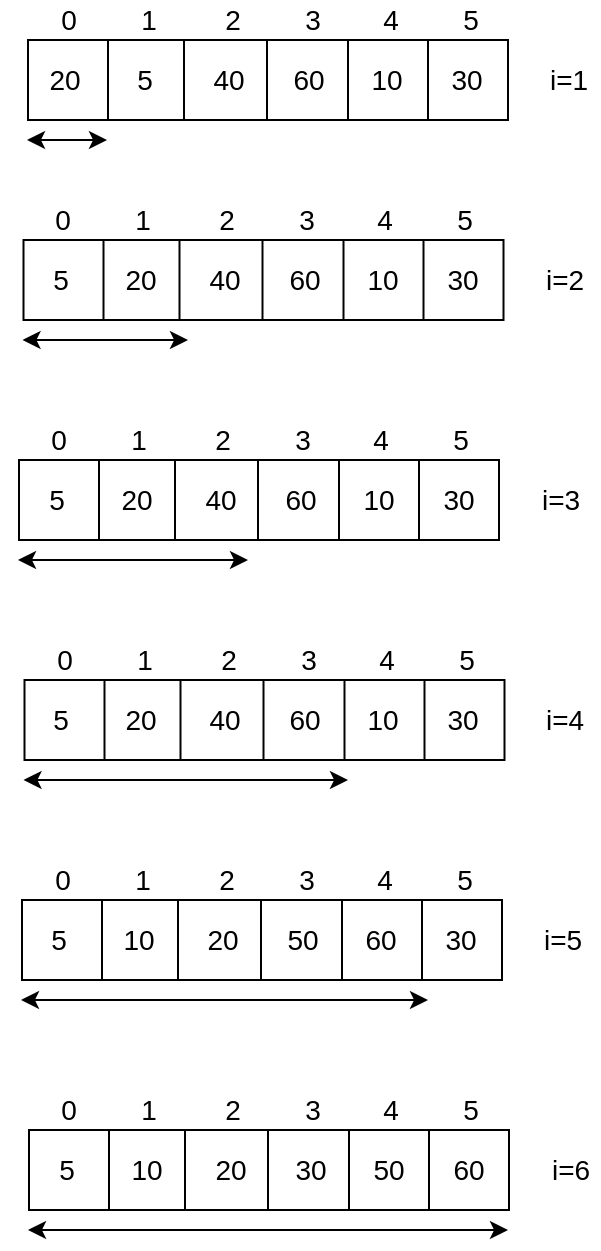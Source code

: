 <mxfile version="14.6.11" type="device" pages="3"><diagram id="TIN6j8bZXYBtghpSImOr" name="Page-1"><mxGraphModel dx="946" dy="569" grid="1" gridSize="10" guides="1" tooltips="1" connect="1" arrows="1" fold="1" page="1" pageScale="1" pageWidth="827" pageHeight="1169" math="0" shadow="0"><root><mxCell id="0"/><mxCell id="1" parent="0"/><mxCell id="GoYyMysUtRnY2srWGhYs-1" value="" style="rounded=0;whiteSpace=wrap;html=1;" vertex="1" parent="1"><mxGeometry x="80" y="60" width="240" height="40" as="geometry"/></mxCell><mxCell id="GoYyMysUtRnY2srWGhYs-2" value="" style="endArrow=none;html=1;" edge="1" parent="1"><mxGeometry width="50" height="50" relative="1" as="geometry"><mxPoint x="120" y="100" as="sourcePoint"/><mxPoint x="120" y="60" as="targetPoint"/></mxGeometry></mxCell><mxCell id="GoYyMysUtRnY2srWGhYs-3" value="" style="endArrow=none;html=1;" edge="1" parent="1"><mxGeometry width="50" height="50" relative="1" as="geometry"><mxPoint x="240" y="100" as="sourcePoint"/><mxPoint x="240" y="60" as="targetPoint"/></mxGeometry></mxCell><mxCell id="GoYyMysUtRnY2srWGhYs-4" value="" style="endArrow=none;html=1;" edge="1" parent="1"><mxGeometry width="50" height="50" relative="1" as="geometry"><mxPoint x="199.5" y="100" as="sourcePoint"/><mxPoint x="199.5" y="60" as="targetPoint"/></mxGeometry></mxCell><mxCell id="GoYyMysUtRnY2srWGhYs-5" value="" style="endArrow=none;html=1;" edge="1" parent="1"><mxGeometry width="50" height="50" relative="1" as="geometry"><mxPoint x="158" y="100" as="sourcePoint"/><mxPoint x="158" y="60" as="targetPoint"/></mxGeometry></mxCell><mxCell id="GoYyMysUtRnY2srWGhYs-6" value="" style="endArrow=none;html=1;" edge="1" parent="1"><mxGeometry width="50" height="50" relative="1" as="geometry"><mxPoint x="280" y="100" as="sourcePoint"/><mxPoint x="280" y="60" as="targetPoint"/></mxGeometry></mxCell><mxCell id="GoYyMysUtRnY2srWGhYs-7" value="&lt;font style=&quot;font-size: 14px&quot;&gt;20&lt;/font&gt;" style="text;html=1;align=center;verticalAlign=middle;resizable=0;points=[];autosize=1;strokeColor=none;" vertex="1" parent="1"><mxGeometry x="83" y="70" width="30" height="20" as="geometry"/></mxCell><mxCell id="GoYyMysUtRnY2srWGhYs-8" value="&lt;font style=&quot;font-size: 14px&quot;&gt;5&lt;/font&gt;" style="text;html=1;align=center;verticalAlign=middle;resizable=0;points=[];autosize=1;strokeColor=none;" vertex="1" parent="1"><mxGeometry x="128" y="70" width="20" height="20" as="geometry"/></mxCell><mxCell id="GoYyMysUtRnY2srWGhYs-9" value="&lt;font style=&quot;font-size: 14px&quot;&gt;40&lt;/font&gt;" style="text;html=1;align=center;verticalAlign=middle;resizable=0;points=[];autosize=1;strokeColor=none;" vertex="1" parent="1"><mxGeometry x="165" y="70" width="30" height="20" as="geometry"/></mxCell><mxCell id="GoYyMysUtRnY2srWGhYs-10" value="&lt;font style=&quot;font-size: 14px&quot;&gt;60&lt;/font&gt;" style="text;html=1;align=center;verticalAlign=middle;resizable=0;points=[];autosize=1;strokeColor=none;" vertex="1" parent="1"><mxGeometry x="205" y="70" width="30" height="20" as="geometry"/></mxCell><mxCell id="GoYyMysUtRnY2srWGhYs-11" value="&lt;font style=&quot;font-size: 14px&quot;&gt;10&lt;/font&gt;" style="text;html=1;align=center;verticalAlign=middle;resizable=0;points=[];autosize=1;strokeColor=none;" vertex="1" parent="1"><mxGeometry x="244" y="70" width="30" height="20" as="geometry"/></mxCell><mxCell id="GoYyMysUtRnY2srWGhYs-12" value="&lt;font style=&quot;font-size: 14px&quot;&gt;30&lt;/font&gt;" style="text;html=1;align=center;verticalAlign=middle;resizable=0;points=[];autosize=1;strokeColor=none;" vertex="1" parent="1"><mxGeometry x="284" y="70" width="30" height="20" as="geometry"/></mxCell><mxCell id="GoYyMysUtRnY2srWGhYs-13" value="&lt;font style=&quot;font-size: 14px&quot;&gt;0&lt;/font&gt;" style="text;html=1;align=center;verticalAlign=middle;resizable=0;points=[];autosize=1;strokeColor=none;" vertex="1" parent="1"><mxGeometry x="89.5" y="40" width="20" height="20" as="geometry"/></mxCell><mxCell id="GoYyMysUtRnY2srWGhYs-14" value="&lt;font style=&quot;font-size: 14px&quot;&gt;1&lt;/font&gt;" style="text;html=1;align=center;verticalAlign=middle;resizable=0;points=[];autosize=1;strokeColor=none;" vertex="1" parent="1"><mxGeometry x="129.5" y="40" width="20" height="20" as="geometry"/></mxCell><mxCell id="GoYyMysUtRnY2srWGhYs-15" value="&lt;font style=&quot;font-size: 14px&quot;&gt;2&lt;/font&gt;" style="text;html=1;align=center;verticalAlign=middle;resizable=0;points=[];autosize=1;strokeColor=none;" vertex="1" parent="1"><mxGeometry x="171.5" y="40" width="20" height="20" as="geometry"/></mxCell><mxCell id="GoYyMysUtRnY2srWGhYs-16" value="&lt;font style=&quot;font-size: 14px&quot;&gt;3&lt;/font&gt;" style="text;html=1;align=center;verticalAlign=middle;resizable=0;points=[];autosize=1;strokeColor=none;" vertex="1" parent="1"><mxGeometry x="211.5" y="40" width="20" height="20" as="geometry"/></mxCell><mxCell id="GoYyMysUtRnY2srWGhYs-17" value="&lt;font style=&quot;font-size: 14px&quot;&gt;4&lt;/font&gt;" style="text;html=1;align=center;verticalAlign=middle;resizable=0;points=[];autosize=1;strokeColor=none;" vertex="1" parent="1"><mxGeometry x="250.5" y="40" width="20" height="20" as="geometry"/></mxCell><mxCell id="GoYyMysUtRnY2srWGhYs-18" value="&lt;font style=&quot;font-size: 14px&quot;&gt;5&lt;/font&gt;" style="text;html=1;align=center;verticalAlign=middle;resizable=0;points=[];autosize=1;strokeColor=none;" vertex="1" parent="1"><mxGeometry x="290.5" y="40" width="20" height="20" as="geometry"/></mxCell><mxCell id="GoYyMysUtRnY2srWGhYs-19" value="&lt;font style=&quot;font-size: 14px&quot;&gt;i=1&lt;/font&gt;" style="text;html=1;align=center;verticalAlign=middle;resizable=0;points=[];autosize=1;strokeColor=none;" vertex="1" parent="1"><mxGeometry x="335" y="70" width="30" height="20" as="geometry"/></mxCell><mxCell id="GoYyMysUtRnY2srWGhYs-20" value="" style="endArrow=classic;startArrow=classic;html=1;" edge="1" parent="1"><mxGeometry width="50" height="50" relative="1" as="geometry"><mxPoint x="79.5" y="110" as="sourcePoint"/><mxPoint x="119.5" y="110" as="targetPoint"/></mxGeometry></mxCell><mxCell id="GoYyMysUtRnY2srWGhYs-21" value="" style="rounded=0;whiteSpace=wrap;html=1;" vertex="1" parent="1"><mxGeometry x="77.75" y="160" width="240" height="40" as="geometry"/></mxCell><mxCell id="GoYyMysUtRnY2srWGhYs-22" value="" style="endArrow=none;html=1;" edge="1" parent="1"><mxGeometry width="50" height="50" relative="1" as="geometry"><mxPoint x="117.75" y="200" as="sourcePoint"/><mxPoint x="117.75" y="160" as="targetPoint"/></mxGeometry></mxCell><mxCell id="GoYyMysUtRnY2srWGhYs-23" value="" style="endArrow=none;html=1;" edge="1" parent="1"><mxGeometry width="50" height="50" relative="1" as="geometry"><mxPoint x="237.75" y="200" as="sourcePoint"/><mxPoint x="237.75" y="160" as="targetPoint"/></mxGeometry></mxCell><mxCell id="GoYyMysUtRnY2srWGhYs-24" value="" style="endArrow=none;html=1;" edge="1" parent="1"><mxGeometry width="50" height="50" relative="1" as="geometry"><mxPoint x="197.25" y="200" as="sourcePoint"/><mxPoint x="197.25" y="160" as="targetPoint"/></mxGeometry></mxCell><mxCell id="GoYyMysUtRnY2srWGhYs-25" value="" style="endArrow=none;html=1;" edge="1" parent="1"><mxGeometry width="50" height="50" relative="1" as="geometry"><mxPoint x="155.75" y="200" as="sourcePoint"/><mxPoint x="155.75" y="160" as="targetPoint"/></mxGeometry></mxCell><mxCell id="GoYyMysUtRnY2srWGhYs-26" value="" style="endArrow=none;html=1;" edge="1" parent="1"><mxGeometry width="50" height="50" relative="1" as="geometry"><mxPoint x="277.75" y="200" as="sourcePoint"/><mxPoint x="277.75" y="160" as="targetPoint"/></mxGeometry></mxCell><mxCell id="GoYyMysUtRnY2srWGhYs-27" value="&lt;font style=&quot;font-size: 14px&quot;&gt;5&lt;/font&gt;" style="text;html=1;align=center;verticalAlign=middle;resizable=0;points=[];autosize=1;strokeColor=none;" vertex="1" parent="1"><mxGeometry x="85.75" y="170" width="20" height="20" as="geometry"/></mxCell><mxCell id="GoYyMysUtRnY2srWGhYs-28" value="&lt;font style=&quot;font-size: 14px&quot;&gt;20&lt;/font&gt;" style="text;html=1;align=center;verticalAlign=middle;resizable=0;points=[];autosize=1;strokeColor=none;" vertex="1" parent="1"><mxGeometry x="120.75" y="170" width="30" height="20" as="geometry"/></mxCell><mxCell id="GoYyMysUtRnY2srWGhYs-29" value="&lt;font style=&quot;font-size: 14px&quot;&gt;40&lt;/font&gt;" style="text;html=1;align=center;verticalAlign=middle;resizable=0;points=[];autosize=1;strokeColor=none;" vertex="1" parent="1"><mxGeometry x="162.75" y="170" width="30" height="20" as="geometry"/></mxCell><mxCell id="GoYyMysUtRnY2srWGhYs-30" value="&lt;font style=&quot;font-size: 14px&quot;&gt;60&lt;/font&gt;" style="text;html=1;align=center;verticalAlign=middle;resizable=0;points=[];autosize=1;strokeColor=none;" vertex="1" parent="1"><mxGeometry x="202.75" y="170" width="30" height="20" as="geometry"/></mxCell><mxCell id="GoYyMysUtRnY2srWGhYs-31" value="&lt;font style=&quot;font-size: 14px&quot;&gt;10&lt;/font&gt;" style="text;html=1;align=center;verticalAlign=middle;resizable=0;points=[];autosize=1;strokeColor=none;" vertex="1" parent="1"><mxGeometry x="241.75" y="170" width="30" height="20" as="geometry"/></mxCell><mxCell id="GoYyMysUtRnY2srWGhYs-32" value="&lt;font style=&quot;font-size: 14px&quot;&gt;30&lt;/font&gt;" style="text;html=1;align=center;verticalAlign=middle;resizable=0;points=[];autosize=1;strokeColor=none;" vertex="1" parent="1"><mxGeometry x="281.75" y="170" width="30" height="20" as="geometry"/></mxCell><mxCell id="GoYyMysUtRnY2srWGhYs-33" value="&lt;font style=&quot;font-size: 14px&quot;&gt;0&lt;/font&gt;" style="text;html=1;align=center;verticalAlign=middle;resizable=0;points=[];autosize=1;strokeColor=none;" vertex="1" parent="1"><mxGeometry x="87.25" y="140" width="20" height="20" as="geometry"/></mxCell><mxCell id="GoYyMysUtRnY2srWGhYs-34" value="&lt;font style=&quot;font-size: 14px&quot;&gt;1&lt;/font&gt;" style="text;html=1;align=center;verticalAlign=middle;resizable=0;points=[];autosize=1;strokeColor=none;" vertex="1" parent="1"><mxGeometry x="127.25" y="140" width="20" height="20" as="geometry"/></mxCell><mxCell id="GoYyMysUtRnY2srWGhYs-35" value="&lt;font style=&quot;font-size: 14px&quot;&gt;2&lt;/font&gt;" style="text;html=1;align=center;verticalAlign=middle;resizable=0;points=[];autosize=1;strokeColor=none;" vertex="1" parent="1"><mxGeometry x="169.25" y="140" width="20" height="20" as="geometry"/></mxCell><mxCell id="GoYyMysUtRnY2srWGhYs-36" value="&lt;font style=&quot;font-size: 14px&quot;&gt;3&lt;/font&gt;" style="text;html=1;align=center;verticalAlign=middle;resizable=0;points=[];autosize=1;strokeColor=none;" vertex="1" parent="1"><mxGeometry x="209.25" y="140" width="20" height="20" as="geometry"/></mxCell><mxCell id="GoYyMysUtRnY2srWGhYs-37" value="&lt;font style=&quot;font-size: 14px&quot;&gt;4&lt;/font&gt;" style="text;html=1;align=center;verticalAlign=middle;resizable=0;points=[];autosize=1;strokeColor=none;" vertex="1" parent="1"><mxGeometry x="248.25" y="140" width="20" height="20" as="geometry"/></mxCell><mxCell id="GoYyMysUtRnY2srWGhYs-38" value="&lt;font style=&quot;font-size: 14px&quot;&gt;5&lt;/font&gt;" style="text;html=1;align=center;verticalAlign=middle;resizable=0;points=[];autosize=1;strokeColor=none;" vertex="1" parent="1"><mxGeometry x="288.25" y="140" width="20" height="20" as="geometry"/></mxCell><mxCell id="GoYyMysUtRnY2srWGhYs-39" value="&lt;font style=&quot;font-size: 14px&quot;&gt;i=2&lt;/font&gt;" style="text;html=1;align=center;verticalAlign=middle;resizable=0;points=[];autosize=1;strokeColor=none;" vertex="1" parent="1"><mxGeometry x="332.75" y="170" width="30" height="20" as="geometry"/></mxCell><mxCell id="GoYyMysUtRnY2srWGhYs-40" value="" style="endArrow=classic;startArrow=classic;html=1;" edge="1" parent="1"><mxGeometry width="50" height="50" relative="1" as="geometry"><mxPoint x="77.25" y="210" as="sourcePoint"/><mxPoint x="160" y="210" as="targetPoint"/></mxGeometry></mxCell><mxCell id="GoYyMysUtRnY2srWGhYs-41" value="" style="rounded=0;whiteSpace=wrap;html=1;" vertex="1" parent="1"><mxGeometry x="75.5" y="270" width="240" height="40" as="geometry"/></mxCell><mxCell id="GoYyMysUtRnY2srWGhYs-42" value="" style="endArrow=none;html=1;" edge="1" parent="1"><mxGeometry width="50" height="50" relative="1" as="geometry"><mxPoint x="115.5" y="310" as="sourcePoint"/><mxPoint x="115.5" y="270" as="targetPoint"/></mxGeometry></mxCell><mxCell id="GoYyMysUtRnY2srWGhYs-43" value="" style="endArrow=none;html=1;" edge="1" parent="1"><mxGeometry width="50" height="50" relative="1" as="geometry"><mxPoint x="235.5" y="310" as="sourcePoint"/><mxPoint x="235.5" y="270" as="targetPoint"/></mxGeometry></mxCell><mxCell id="GoYyMysUtRnY2srWGhYs-44" value="" style="endArrow=none;html=1;" edge="1" parent="1"><mxGeometry width="50" height="50" relative="1" as="geometry"><mxPoint x="195" y="310" as="sourcePoint"/><mxPoint x="195" y="270" as="targetPoint"/></mxGeometry></mxCell><mxCell id="GoYyMysUtRnY2srWGhYs-45" value="" style="endArrow=none;html=1;" edge="1" parent="1"><mxGeometry width="50" height="50" relative="1" as="geometry"><mxPoint x="153.5" y="310" as="sourcePoint"/><mxPoint x="153.5" y="270" as="targetPoint"/></mxGeometry></mxCell><mxCell id="GoYyMysUtRnY2srWGhYs-46" value="" style="endArrow=none;html=1;" edge="1" parent="1"><mxGeometry width="50" height="50" relative="1" as="geometry"><mxPoint x="275.5" y="310" as="sourcePoint"/><mxPoint x="275.5" y="270" as="targetPoint"/></mxGeometry></mxCell><mxCell id="GoYyMysUtRnY2srWGhYs-47" value="&lt;font style=&quot;font-size: 14px&quot;&gt;5&lt;/font&gt;" style="text;html=1;align=center;verticalAlign=middle;resizable=0;points=[];autosize=1;strokeColor=none;" vertex="1" parent="1"><mxGeometry x="83.5" y="280" width="20" height="20" as="geometry"/></mxCell><mxCell id="GoYyMysUtRnY2srWGhYs-48" value="&lt;font style=&quot;font-size: 14px&quot;&gt;20&lt;/font&gt;" style="text;html=1;align=center;verticalAlign=middle;resizable=0;points=[];autosize=1;strokeColor=none;" vertex="1" parent="1"><mxGeometry x="118.5" y="280" width="30" height="20" as="geometry"/></mxCell><mxCell id="GoYyMysUtRnY2srWGhYs-49" value="&lt;font style=&quot;font-size: 14px&quot;&gt;40&lt;/font&gt;" style="text;html=1;align=center;verticalAlign=middle;resizable=0;points=[];autosize=1;strokeColor=none;" vertex="1" parent="1"><mxGeometry x="160.5" y="280" width="30" height="20" as="geometry"/></mxCell><mxCell id="GoYyMysUtRnY2srWGhYs-50" value="&lt;font style=&quot;font-size: 14px&quot;&gt;60&lt;/font&gt;" style="text;html=1;align=center;verticalAlign=middle;resizable=0;points=[];autosize=1;strokeColor=none;" vertex="1" parent="1"><mxGeometry x="200.5" y="280" width="30" height="20" as="geometry"/></mxCell><mxCell id="GoYyMysUtRnY2srWGhYs-51" value="&lt;font style=&quot;font-size: 14px&quot;&gt;10&lt;/font&gt;" style="text;html=1;align=center;verticalAlign=middle;resizable=0;points=[];autosize=1;strokeColor=none;" vertex="1" parent="1"><mxGeometry x="239.5" y="280" width="30" height="20" as="geometry"/></mxCell><mxCell id="GoYyMysUtRnY2srWGhYs-52" value="&lt;font style=&quot;font-size: 14px&quot;&gt;30&lt;/font&gt;" style="text;html=1;align=center;verticalAlign=middle;resizable=0;points=[];autosize=1;strokeColor=none;" vertex="1" parent="1"><mxGeometry x="279.5" y="280" width="30" height="20" as="geometry"/></mxCell><mxCell id="GoYyMysUtRnY2srWGhYs-53" value="&lt;font style=&quot;font-size: 14px&quot;&gt;0&lt;/font&gt;" style="text;html=1;align=center;verticalAlign=middle;resizable=0;points=[];autosize=1;strokeColor=none;" vertex="1" parent="1"><mxGeometry x="85" y="250" width="20" height="20" as="geometry"/></mxCell><mxCell id="GoYyMysUtRnY2srWGhYs-54" value="&lt;font style=&quot;font-size: 14px&quot;&gt;1&lt;/font&gt;" style="text;html=1;align=center;verticalAlign=middle;resizable=0;points=[];autosize=1;strokeColor=none;" vertex="1" parent="1"><mxGeometry x="125" y="250" width="20" height="20" as="geometry"/></mxCell><mxCell id="GoYyMysUtRnY2srWGhYs-55" value="&lt;font style=&quot;font-size: 14px&quot;&gt;2&lt;/font&gt;" style="text;html=1;align=center;verticalAlign=middle;resizable=0;points=[];autosize=1;strokeColor=none;" vertex="1" parent="1"><mxGeometry x="167" y="250" width="20" height="20" as="geometry"/></mxCell><mxCell id="GoYyMysUtRnY2srWGhYs-56" value="&lt;font style=&quot;font-size: 14px&quot;&gt;3&lt;/font&gt;" style="text;html=1;align=center;verticalAlign=middle;resizable=0;points=[];autosize=1;strokeColor=none;" vertex="1" parent="1"><mxGeometry x="207" y="250" width="20" height="20" as="geometry"/></mxCell><mxCell id="GoYyMysUtRnY2srWGhYs-57" value="&lt;font style=&quot;font-size: 14px&quot;&gt;4&lt;/font&gt;" style="text;html=1;align=center;verticalAlign=middle;resizable=0;points=[];autosize=1;strokeColor=none;" vertex="1" parent="1"><mxGeometry x="246" y="250" width="20" height="20" as="geometry"/></mxCell><mxCell id="GoYyMysUtRnY2srWGhYs-58" value="&lt;font style=&quot;font-size: 14px&quot;&gt;5&lt;/font&gt;" style="text;html=1;align=center;verticalAlign=middle;resizable=0;points=[];autosize=1;strokeColor=none;" vertex="1" parent="1"><mxGeometry x="286" y="250" width="20" height="20" as="geometry"/></mxCell><mxCell id="GoYyMysUtRnY2srWGhYs-59" value="&lt;font style=&quot;font-size: 14px&quot;&gt;i=3&lt;/font&gt;" style="text;html=1;align=center;verticalAlign=middle;resizable=0;points=[];autosize=1;strokeColor=none;" vertex="1" parent="1"><mxGeometry x="330.5" y="280" width="30" height="20" as="geometry"/></mxCell><mxCell id="GoYyMysUtRnY2srWGhYs-60" value="" style="endArrow=classic;startArrow=classic;html=1;" edge="1" parent="1"><mxGeometry width="50" height="50" relative="1" as="geometry"><mxPoint x="75" y="320" as="sourcePoint"/><mxPoint x="190" y="320" as="targetPoint"/></mxGeometry></mxCell><mxCell id="GoYyMysUtRnY2srWGhYs-61" value="" style="rounded=0;whiteSpace=wrap;html=1;" vertex="1" parent="1"><mxGeometry x="78.25" y="380" width="240" height="40" as="geometry"/></mxCell><mxCell id="GoYyMysUtRnY2srWGhYs-62" value="" style="endArrow=none;html=1;" edge="1" parent="1"><mxGeometry width="50" height="50" relative="1" as="geometry"><mxPoint x="118.25" y="420" as="sourcePoint"/><mxPoint x="118.25" y="380" as="targetPoint"/></mxGeometry></mxCell><mxCell id="GoYyMysUtRnY2srWGhYs-63" value="" style="endArrow=none;html=1;" edge="1" parent="1"><mxGeometry width="50" height="50" relative="1" as="geometry"><mxPoint x="238.25" y="420" as="sourcePoint"/><mxPoint x="238.25" y="380" as="targetPoint"/></mxGeometry></mxCell><mxCell id="GoYyMysUtRnY2srWGhYs-64" value="" style="endArrow=none;html=1;" edge="1" parent="1"><mxGeometry width="50" height="50" relative="1" as="geometry"><mxPoint x="197.75" y="420" as="sourcePoint"/><mxPoint x="197.75" y="380" as="targetPoint"/></mxGeometry></mxCell><mxCell id="GoYyMysUtRnY2srWGhYs-65" value="" style="endArrow=none;html=1;" edge="1" parent="1"><mxGeometry width="50" height="50" relative="1" as="geometry"><mxPoint x="156.25" y="420" as="sourcePoint"/><mxPoint x="156.25" y="380" as="targetPoint"/></mxGeometry></mxCell><mxCell id="GoYyMysUtRnY2srWGhYs-66" value="" style="endArrow=none;html=1;" edge="1" parent="1"><mxGeometry width="50" height="50" relative="1" as="geometry"><mxPoint x="278.25" y="420" as="sourcePoint"/><mxPoint x="278.25" y="380" as="targetPoint"/></mxGeometry></mxCell><mxCell id="GoYyMysUtRnY2srWGhYs-67" value="&lt;font style=&quot;font-size: 14px&quot;&gt;5&lt;/font&gt;" style="text;html=1;align=center;verticalAlign=middle;resizable=0;points=[];autosize=1;strokeColor=none;" vertex="1" parent="1"><mxGeometry x="86.25" y="390" width="20" height="20" as="geometry"/></mxCell><mxCell id="GoYyMysUtRnY2srWGhYs-68" value="&lt;font style=&quot;font-size: 14px&quot;&gt;20&lt;/font&gt;" style="text;html=1;align=center;verticalAlign=middle;resizable=0;points=[];autosize=1;strokeColor=none;" vertex="1" parent="1"><mxGeometry x="121.25" y="390" width="30" height="20" as="geometry"/></mxCell><mxCell id="GoYyMysUtRnY2srWGhYs-69" value="&lt;font style=&quot;font-size: 14px&quot;&gt;40&lt;/font&gt;" style="text;html=1;align=center;verticalAlign=middle;resizable=0;points=[];autosize=1;strokeColor=none;" vertex="1" parent="1"><mxGeometry x="163.25" y="390" width="30" height="20" as="geometry"/></mxCell><mxCell id="GoYyMysUtRnY2srWGhYs-70" value="&lt;font style=&quot;font-size: 14px&quot;&gt;60&lt;/font&gt;" style="text;html=1;align=center;verticalAlign=middle;resizable=0;points=[];autosize=1;strokeColor=none;" vertex="1" parent="1"><mxGeometry x="203.25" y="390" width="30" height="20" as="geometry"/></mxCell><mxCell id="GoYyMysUtRnY2srWGhYs-71" value="&lt;font style=&quot;font-size: 14px&quot;&gt;10&lt;/font&gt;" style="text;html=1;align=center;verticalAlign=middle;resizable=0;points=[];autosize=1;strokeColor=none;" vertex="1" parent="1"><mxGeometry x="242.25" y="390" width="30" height="20" as="geometry"/></mxCell><mxCell id="GoYyMysUtRnY2srWGhYs-72" value="&lt;font style=&quot;font-size: 14px&quot;&gt;30&lt;/font&gt;" style="text;html=1;align=center;verticalAlign=middle;resizable=0;points=[];autosize=1;strokeColor=none;" vertex="1" parent="1"><mxGeometry x="282.25" y="390" width="30" height="20" as="geometry"/></mxCell><mxCell id="GoYyMysUtRnY2srWGhYs-73" value="&lt;font style=&quot;font-size: 14px&quot;&gt;0&lt;/font&gt;" style="text;html=1;align=center;verticalAlign=middle;resizable=0;points=[];autosize=1;strokeColor=none;" vertex="1" parent="1"><mxGeometry x="87.75" y="360" width="20" height="20" as="geometry"/></mxCell><mxCell id="GoYyMysUtRnY2srWGhYs-74" value="&lt;font style=&quot;font-size: 14px&quot;&gt;1&lt;/font&gt;" style="text;html=1;align=center;verticalAlign=middle;resizable=0;points=[];autosize=1;strokeColor=none;" vertex="1" parent="1"><mxGeometry x="127.75" y="360" width="20" height="20" as="geometry"/></mxCell><mxCell id="GoYyMysUtRnY2srWGhYs-75" value="&lt;font style=&quot;font-size: 14px&quot;&gt;2&lt;/font&gt;" style="text;html=1;align=center;verticalAlign=middle;resizable=0;points=[];autosize=1;strokeColor=none;" vertex="1" parent="1"><mxGeometry x="169.75" y="360" width="20" height="20" as="geometry"/></mxCell><mxCell id="GoYyMysUtRnY2srWGhYs-76" value="&lt;font style=&quot;font-size: 14px&quot;&gt;3&lt;/font&gt;" style="text;html=1;align=center;verticalAlign=middle;resizable=0;points=[];autosize=1;strokeColor=none;" vertex="1" parent="1"><mxGeometry x="209.75" y="360" width="20" height="20" as="geometry"/></mxCell><mxCell id="GoYyMysUtRnY2srWGhYs-77" value="&lt;font style=&quot;font-size: 14px&quot;&gt;4&lt;/font&gt;" style="text;html=1;align=center;verticalAlign=middle;resizable=0;points=[];autosize=1;strokeColor=none;" vertex="1" parent="1"><mxGeometry x="248.75" y="360" width="20" height="20" as="geometry"/></mxCell><mxCell id="GoYyMysUtRnY2srWGhYs-78" value="&lt;font style=&quot;font-size: 14px&quot;&gt;5&lt;/font&gt;" style="text;html=1;align=center;verticalAlign=middle;resizable=0;points=[];autosize=1;strokeColor=none;" vertex="1" parent="1"><mxGeometry x="288.75" y="360" width="20" height="20" as="geometry"/></mxCell><mxCell id="GoYyMysUtRnY2srWGhYs-79" value="&lt;font style=&quot;font-size: 14px&quot;&gt;i=4&lt;/font&gt;" style="text;html=1;align=center;verticalAlign=middle;resizable=0;points=[];autosize=1;strokeColor=none;" vertex="1" parent="1"><mxGeometry x="333.25" y="390" width="30" height="20" as="geometry"/></mxCell><mxCell id="GoYyMysUtRnY2srWGhYs-80" value="" style="endArrow=classic;startArrow=classic;html=1;" edge="1" parent="1"><mxGeometry width="50" height="50" relative="1" as="geometry"><mxPoint x="77.75" y="430" as="sourcePoint"/><mxPoint x="240" y="430" as="targetPoint"/></mxGeometry></mxCell><mxCell id="GoYyMysUtRnY2srWGhYs-81" value="" style="rounded=0;whiteSpace=wrap;html=1;" vertex="1" parent="1"><mxGeometry x="77" y="490" width="240" height="40" as="geometry"/></mxCell><mxCell id="GoYyMysUtRnY2srWGhYs-82" value="" style="endArrow=none;html=1;" edge="1" parent="1"><mxGeometry width="50" height="50" relative="1" as="geometry"><mxPoint x="117" y="530" as="sourcePoint"/><mxPoint x="117" y="490" as="targetPoint"/></mxGeometry></mxCell><mxCell id="GoYyMysUtRnY2srWGhYs-83" value="" style="endArrow=none;html=1;" edge="1" parent="1"><mxGeometry width="50" height="50" relative="1" as="geometry"><mxPoint x="237" y="530" as="sourcePoint"/><mxPoint x="237" y="490" as="targetPoint"/></mxGeometry></mxCell><mxCell id="GoYyMysUtRnY2srWGhYs-84" value="" style="endArrow=none;html=1;" edge="1" parent="1"><mxGeometry width="50" height="50" relative="1" as="geometry"><mxPoint x="196.5" y="530" as="sourcePoint"/><mxPoint x="196.5" y="490" as="targetPoint"/></mxGeometry></mxCell><mxCell id="GoYyMysUtRnY2srWGhYs-85" value="" style="endArrow=none;html=1;" edge="1" parent="1"><mxGeometry width="50" height="50" relative="1" as="geometry"><mxPoint x="155" y="530" as="sourcePoint"/><mxPoint x="155" y="490" as="targetPoint"/></mxGeometry></mxCell><mxCell id="GoYyMysUtRnY2srWGhYs-86" value="" style="endArrow=none;html=1;" edge="1" parent="1"><mxGeometry width="50" height="50" relative="1" as="geometry"><mxPoint x="277" y="530" as="sourcePoint"/><mxPoint x="277" y="490" as="targetPoint"/></mxGeometry></mxCell><mxCell id="GoYyMysUtRnY2srWGhYs-87" value="&lt;font style=&quot;font-size: 14px&quot;&gt;5&lt;/font&gt;" style="text;html=1;align=center;verticalAlign=middle;resizable=0;points=[];autosize=1;strokeColor=none;" vertex="1" parent="1"><mxGeometry x="85" y="500" width="20" height="20" as="geometry"/></mxCell><mxCell id="GoYyMysUtRnY2srWGhYs-88" value="&lt;font style=&quot;font-size: 14px&quot;&gt;10&lt;/font&gt;" style="text;html=1;align=center;verticalAlign=middle;resizable=0;points=[];autosize=1;strokeColor=none;" vertex="1" parent="1"><mxGeometry x="120" y="500" width="30" height="20" as="geometry"/></mxCell><mxCell id="GoYyMysUtRnY2srWGhYs-89" value="&lt;font style=&quot;font-size: 14px&quot;&gt;20&lt;/font&gt;" style="text;html=1;align=center;verticalAlign=middle;resizable=0;points=[];autosize=1;strokeColor=none;" vertex="1" parent="1"><mxGeometry x="162" y="500" width="30" height="20" as="geometry"/></mxCell><mxCell id="GoYyMysUtRnY2srWGhYs-90" value="&lt;font style=&quot;font-size: 14px&quot;&gt;50&lt;/font&gt;" style="text;html=1;align=center;verticalAlign=middle;resizable=0;points=[];autosize=1;strokeColor=none;" vertex="1" parent="1"><mxGeometry x="202" y="500" width="30" height="20" as="geometry"/></mxCell><mxCell id="GoYyMysUtRnY2srWGhYs-91" value="&lt;font style=&quot;font-size: 14px&quot;&gt;60&lt;/font&gt;" style="text;html=1;align=center;verticalAlign=middle;resizable=0;points=[];autosize=1;strokeColor=none;" vertex="1" parent="1"><mxGeometry x="241" y="500" width="30" height="20" as="geometry"/></mxCell><mxCell id="GoYyMysUtRnY2srWGhYs-92" value="&lt;font style=&quot;font-size: 14px&quot;&gt;30&lt;/font&gt;" style="text;html=1;align=center;verticalAlign=middle;resizable=0;points=[];autosize=1;strokeColor=none;" vertex="1" parent="1"><mxGeometry x="281" y="500" width="30" height="20" as="geometry"/></mxCell><mxCell id="GoYyMysUtRnY2srWGhYs-93" value="&lt;font style=&quot;font-size: 14px&quot;&gt;0&lt;/font&gt;" style="text;html=1;align=center;verticalAlign=middle;resizable=0;points=[];autosize=1;strokeColor=none;" vertex="1" parent="1"><mxGeometry x="86.5" y="470" width="20" height="20" as="geometry"/></mxCell><mxCell id="GoYyMysUtRnY2srWGhYs-94" value="&lt;font style=&quot;font-size: 14px&quot;&gt;1&lt;/font&gt;" style="text;html=1;align=center;verticalAlign=middle;resizable=0;points=[];autosize=1;strokeColor=none;" vertex="1" parent="1"><mxGeometry x="126.5" y="470" width="20" height="20" as="geometry"/></mxCell><mxCell id="GoYyMysUtRnY2srWGhYs-95" value="&lt;font style=&quot;font-size: 14px&quot;&gt;2&lt;/font&gt;" style="text;html=1;align=center;verticalAlign=middle;resizable=0;points=[];autosize=1;strokeColor=none;" vertex="1" parent="1"><mxGeometry x="168.5" y="470" width="20" height="20" as="geometry"/></mxCell><mxCell id="GoYyMysUtRnY2srWGhYs-96" value="&lt;font style=&quot;font-size: 14px&quot;&gt;3&lt;/font&gt;" style="text;html=1;align=center;verticalAlign=middle;resizable=0;points=[];autosize=1;strokeColor=none;" vertex="1" parent="1"><mxGeometry x="208.5" y="470" width="20" height="20" as="geometry"/></mxCell><mxCell id="GoYyMysUtRnY2srWGhYs-97" value="&lt;font style=&quot;font-size: 14px&quot;&gt;4&lt;/font&gt;" style="text;html=1;align=center;verticalAlign=middle;resizable=0;points=[];autosize=1;strokeColor=none;" vertex="1" parent="1"><mxGeometry x="247.5" y="470" width="20" height="20" as="geometry"/></mxCell><mxCell id="GoYyMysUtRnY2srWGhYs-98" value="&lt;font style=&quot;font-size: 14px&quot;&gt;5&lt;/font&gt;" style="text;html=1;align=center;verticalAlign=middle;resizable=0;points=[];autosize=1;strokeColor=none;" vertex="1" parent="1"><mxGeometry x="287.5" y="470" width="20" height="20" as="geometry"/></mxCell><mxCell id="GoYyMysUtRnY2srWGhYs-99" value="&lt;font style=&quot;font-size: 14px&quot;&gt;i=5&lt;/font&gt;" style="text;html=1;align=center;verticalAlign=middle;resizable=0;points=[];autosize=1;strokeColor=none;" vertex="1" parent="1"><mxGeometry x="332" y="500" width="30" height="20" as="geometry"/></mxCell><mxCell id="GoYyMysUtRnY2srWGhYs-100" value="" style="endArrow=classic;startArrow=classic;html=1;" edge="1" parent="1"><mxGeometry width="50" height="50" relative="1" as="geometry"><mxPoint x="76.5" y="540" as="sourcePoint"/><mxPoint x="280" y="540" as="targetPoint"/></mxGeometry></mxCell><mxCell id="GoYyMysUtRnY2srWGhYs-101" value="" style="rounded=0;whiteSpace=wrap;html=1;" vertex="1" parent="1"><mxGeometry x="80.5" y="605" width="240" height="40" as="geometry"/></mxCell><mxCell id="GoYyMysUtRnY2srWGhYs-102" value="" style="endArrow=none;html=1;" edge="1" parent="1"><mxGeometry width="50" height="50" relative="1" as="geometry"><mxPoint x="120.5" y="645" as="sourcePoint"/><mxPoint x="120.5" y="605" as="targetPoint"/></mxGeometry></mxCell><mxCell id="GoYyMysUtRnY2srWGhYs-103" value="" style="endArrow=none;html=1;" edge="1" parent="1"><mxGeometry width="50" height="50" relative="1" as="geometry"><mxPoint x="240.5" y="645" as="sourcePoint"/><mxPoint x="240.5" y="605" as="targetPoint"/></mxGeometry></mxCell><mxCell id="GoYyMysUtRnY2srWGhYs-104" value="" style="endArrow=none;html=1;" edge="1" parent="1"><mxGeometry width="50" height="50" relative="1" as="geometry"><mxPoint x="200" y="645" as="sourcePoint"/><mxPoint x="200" y="605" as="targetPoint"/></mxGeometry></mxCell><mxCell id="GoYyMysUtRnY2srWGhYs-105" value="" style="endArrow=none;html=1;" edge="1" parent="1"><mxGeometry width="50" height="50" relative="1" as="geometry"><mxPoint x="158.5" y="645" as="sourcePoint"/><mxPoint x="158.5" y="605" as="targetPoint"/></mxGeometry></mxCell><mxCell id="GoYyMysUtRnY2srWGhYs-106" value="" style="endArrow=none;html=1;" edge="1" parent="1"><mxGeometry width="50" height="50" relative="1" as="geometry"><mxPoint x="280.5" y="645" as="sourcePoint"/><mxPoint x="280.5" y="605" as="targetPoint"/></mxGeometry></mxCell><mxCell id="GoYyMysUtRnY2srWGhYs-107" value="&lt;font style=&quot;font-size: 14px&quot;&gt;5&lt;/font&gt;" style="text;html=1;align=center;verticalAlign=middle;resizable=0;points=[];autosize=1;strokeColor=none;" vertex="1" parent="1"><mxGeometry x="88.5" y="615" width="20" height="20" as="geometry"/></mxCell><mxCell id="GoYyMysUtRnY2srWGhYs-108" value="&lt;font style=&quot;font-size: 14px&quot;&gt;10&lt;/font&gt;" style="text;html=1;align=center;verticalAlign=middle;resizable=0;points=[];autosize=1;strokeColor=none;" vertex="1" parent="1"><mxGeometry x="123.5" y="615" width="30" height="20" as="geometry"/></mxCell><mxCell id="GoYyMysUtRnY2srWGhYs-109" value="&lt;font style=&quot;font-size: 14px&quot;&gt;20&lt;/font&gt;" style="text;html=1;align=center;verticalAlign=middle;resizable=0;points=[];autosize=1;strokeColor=none;" vertex="1" parent="1"><mxGeometry x="165.5" y="615" width="30" height="20" as="geometry"/></mxCell><mxCell id="GoYyMysUtRnY2srWGhYs-110" value="&lt;font style=&quot;font-size: 14px&quot;&gt;30&lt;/font&gt;" style="text;html=1;align=center;verticalAlign=middle;resizable=0;points=[];autosize=1;strokeColor=none;" vertex="1" parent="1"><mxGeometry x="205.5" y="615" width="30" height="20" as="geometry"/></mxCell><mxCell id="GoYyMysUtRnY2srWGhYs-111" value="&lt;font style=&quot;font-size: 14px&quot;&gt;50&lt;/font&gt;" style="text;html=1;align=center;verticalAlign=middle;resizable=0;points=[];autosize=1;strokeColor=none;" vertex="1" parent="1"><mxGeometry x="244.5" y="615" width="30" height="20" as="geometry"/></mxCell><mxCell id="GoYyMysUtRnY2srWGhYs-112" value="&lt;font style=&quot;font-size: 14px&quot;&gt;60&lt;/font&gt;" style="text;html=1;align=center;verticalAlign=middle;resizable=0;points=[];autosize=1;strokeColor=none;" vertex="1" parent="1"><mxGeometry x="284.5" y="615" width="30" height="20" as="geometry"/></mxCell><mxCell id="GoYyMysUtRnY2srWGhYs-113" value="&lt;font style=&quot;font-size: 14px&quot;&gt;0&lt;/font&gt;" style="text;html=1;align=center;verticalAlign=middle;resizable=0;points=[];autosize=1;strokeColor=none;" vertex="1" parent="1"><mxGeometry x="90" y="585" width="20" height="20" as="geometry"/></mxCell><mxCell id="GoYyMysUtRnY2srWGhYs-114" value="&lt;font style=&quot;font-size: 14px&quot;&gt;1&lt;/font&gt;" style="text;html=1;align=center;verticalAlign=middle;resizable=0;points=[];autosize=1;strokeColor=none;" vertex="1" parent="1"><mxGeometry x="130" y="585" width="20" height="20" as="geometry"/></mxCell><mxCell id="GoYyMysUtRnY2srWGhYs-115" value="&lt;font style=&quot;font-size: 14px&quot;&gt;2&lt;/font&gt;" style="text;html=1;align=center;verticalAlign=middle;resizable=0;points=[];autosize=1;strokeColor=none;" vertex="1" parent="1"><mxGeometry x="172" y="585" width="20" height="20" as="geometry"/></mxCell><mxCell id="GoYyMysUtRnY2srWGhYs-116" value="&lt;font style=&quot;font-size: 14px&quot;&gt;3&lt;/font&gt;" style="text;html=1;align=center;verticalAlign=middle;resizable=0;points=[];autosize=1;strokeColor=none;" vertex="1" parent="1"><mxGeometry x="212" y="585" width="20" height="20" as="geometry"/></mxCell><mxCell id="GoYyMysUtRnY2srWGhYs-117" value="&lt;font style=&quot;font-size: 14px&quot;&gt;4&lt;/font&gt;" style="text;html=1;align=center;verticalAlign=middle;resizable=0;points=[];autosize=1;strokeColor=none;" vertex="1" parent="1"><mxGeometry x="251" y="585" width="20" height="20" as="geometry"/></mxCell><mxCell id="GoYyMysUtRnY2srWGhYs-118" value="&lt;font style=&quot;font-size: 14px&quot;&gt;5&lt;/font&gt;" style="text;html=1;align=center;verticalAlign=middle;resizable=0;points=[];autosize=1;strokeColor=none;" vertex="1" parent="1"><mxGeometry x="291" y="585" width="20" height="20" as="geometry"/></mxCell><mxCell id="GoYyMysUtRnY2srWGhYs-119" value="&lt;font style=&quot;font-size: 14px&quot;&gt;i=6&lt;/font&gt;" style="text;html=1;align=center;verticalAlign=middle;resizable=0;points=[];autosize=1;strokeColor=none;" vertex="1" parent="1"><mxGeometry x="335.5" y="615" width="30" height="20" as="geometry"/></mxCell><mxCell id="GoYyMysUtRnY2srWGhYs-120" value="" style="endArrow=classic;startArrow=classic;html=1;" edge="1" parent="1"><mxGeometry width="50" height="50" relative="1" as="geometry"><mxPoint x="80" y="655" as="sourcePoint"/><mxPoint x="320" y="655" as="targetPoint"/></mxGeometry></mxCell></root></mxGraphModel></diagram><diagram id="dE0Jf6TffqFeQuX-w2fQ" name="Page-2"><mxGraphModel dx="946" dy="569" grid="1" gridSize="10" guides="1" tooltips="1" connect="1" arrows="1" fold="1" page="1" pageScale="1" pageWidth="827" pageHeight="1169" math="0" shadow="0"><root><mxCell id="tkWUsi4y6MWDEN4j8RKI-0"/><mxCell id="tkWUsi4y6MWDEN4j8RKI-1" parent="tkWUsi4y6MWDEN4j8RKI-0"/><mxCell id="tkWUsi4y6MWDEN4j8RKI-2" value="" style="rounded=0;whiteSpace=wrap;html=1;" vertex="1" parent="tkWUsi4y6MWDEN4j8RKI-1"><mxGeometry x="160" y="260" width="310" height="60" as="geometry"/></mxCell><mxCell id="tkWUsi4y6MWDEN4j8RKI-3" value="" style="endArrow=none;html=1;entryX=0.5;entryY=0;entryDx=0;entryDy=0;exitX=0.5;exitY=1;exitDx=0;exitDy=0;" edge="1" parent="tkWUsi4y6MWDEN4j8RKI-1" source="tkWUsi4y6MWDEN4j8RKI-2" target="tkWUsi4y6MWDEN4j8RKI-2"><mxGeometry width="50" height="50" relative="1" as="geometry"><mxPoint x="390" y="320" as="sourcePoint"/><mxPoint x="440" y="270" as="targetPoint"/></mxGeometry></mxCell><mxCell id="tkWUsi4y6MWDEN4j8RKI-4" value="&lt;font style=&quot;font-size: 15px&quot;&gt;Sorted&lt;/font&gt;" style="text;html=1;align=center;verticalAlign=middle;resizable=0;points=[];autosize=1;strokeColor=none;" vertex="1" parent="tkWUsi4y6MWDEN4j8RKI-1"><mxGeometry x="200" y="280" width="60" height="20" as="geometry"/></mxCell><mxCell id="tkWUsi4y6MWDEN4j8RKI-5" value="0" style="text;html=1;align=center;verticalAlign=middle;resizable=0;points=[];autosize=1;strokeColor=none;" vertex="1" parent="tkWUsi4y6MWDEN4j8RKI-1"><mxGeometry x="150" y="240" width="20" height="20" as="geometry"/></mxCell><mxCell id="tkWUsi4y6MWDEN4j8RKI-6" value="i-1" style="text;html=1;align=center;verticalAlign=middle;resizable=0;points=[];autosize=1;strokeColor=none;" vertex="1" parent="tkWUsi4y6MWDEN4j8RKI-1"><mxGeometry x="290" y="240" width="30" height="20" as="geometry"/></mxCell><mxCell id="tkWUsi4y6MWDEN4j8RKI-9" value="i" style="text;html=1;align=center;verticalAlign=middle;resizable=0;points=[];autosize=1;strokeColor=none;" vertex="1" parent="tkWUsi4y6MWDEN4j8RKI-1"><mxGeometry x="320" y="240" width="20" height="20" as="geometry"/></mxCell><mxCell id="tkWUsi4y6MWDEN4j8RKI-10" value="n-1" style="text;html=1;align=center;verticalAlign=middle;resizable=0;points=[];autosize=1;strokeColor=none;" vertex="1" parent="tkWUsi4y6MWDEN4j8RKI-1"><mxGeometry x="445" y="240" width="30" height="20" as="geometry"/></mxCell><mxCell id="tkWUsi4y6MWDEN4j8RKI-11" value="&lt;font style=&quot;font-size: 15px&quot;&gt;Unsorted&lt;/font&gt;" style="text;html=1;align=center;verticalAlign=middle;resizable=0;points=[];autosize=1;strokeColor=none;" vertex="1" parent="tkWUsi4y6MWDEN4j8RKI-1"><mxGeometry x="344" y="280" width="80" height="20" as="geometry"/></mxCell></root></mxGraphModel></diagram><diagram id="JPDYgAx0oeyYQy2IA-hy" name="Page-3"><mxGraphModel dx="946" dy="569" grid="1" gridSize="10" guides="1" tooltips="1" connect="1" arrows="1" fold="1" page="1" pageScale="1" pageWidth="827" pageHeight="1169" math="0" shadow="0"><root><mxCell id="6HW5s0bhJYDOM9jjkgmm-0"/><mxCell id="6HW5s0bhJYDOM9jjkgmm-1" parent="6HW5s0bhJYDOM9jjkgmm-0"/></root></mxGraphModel></diagram></mxfile>